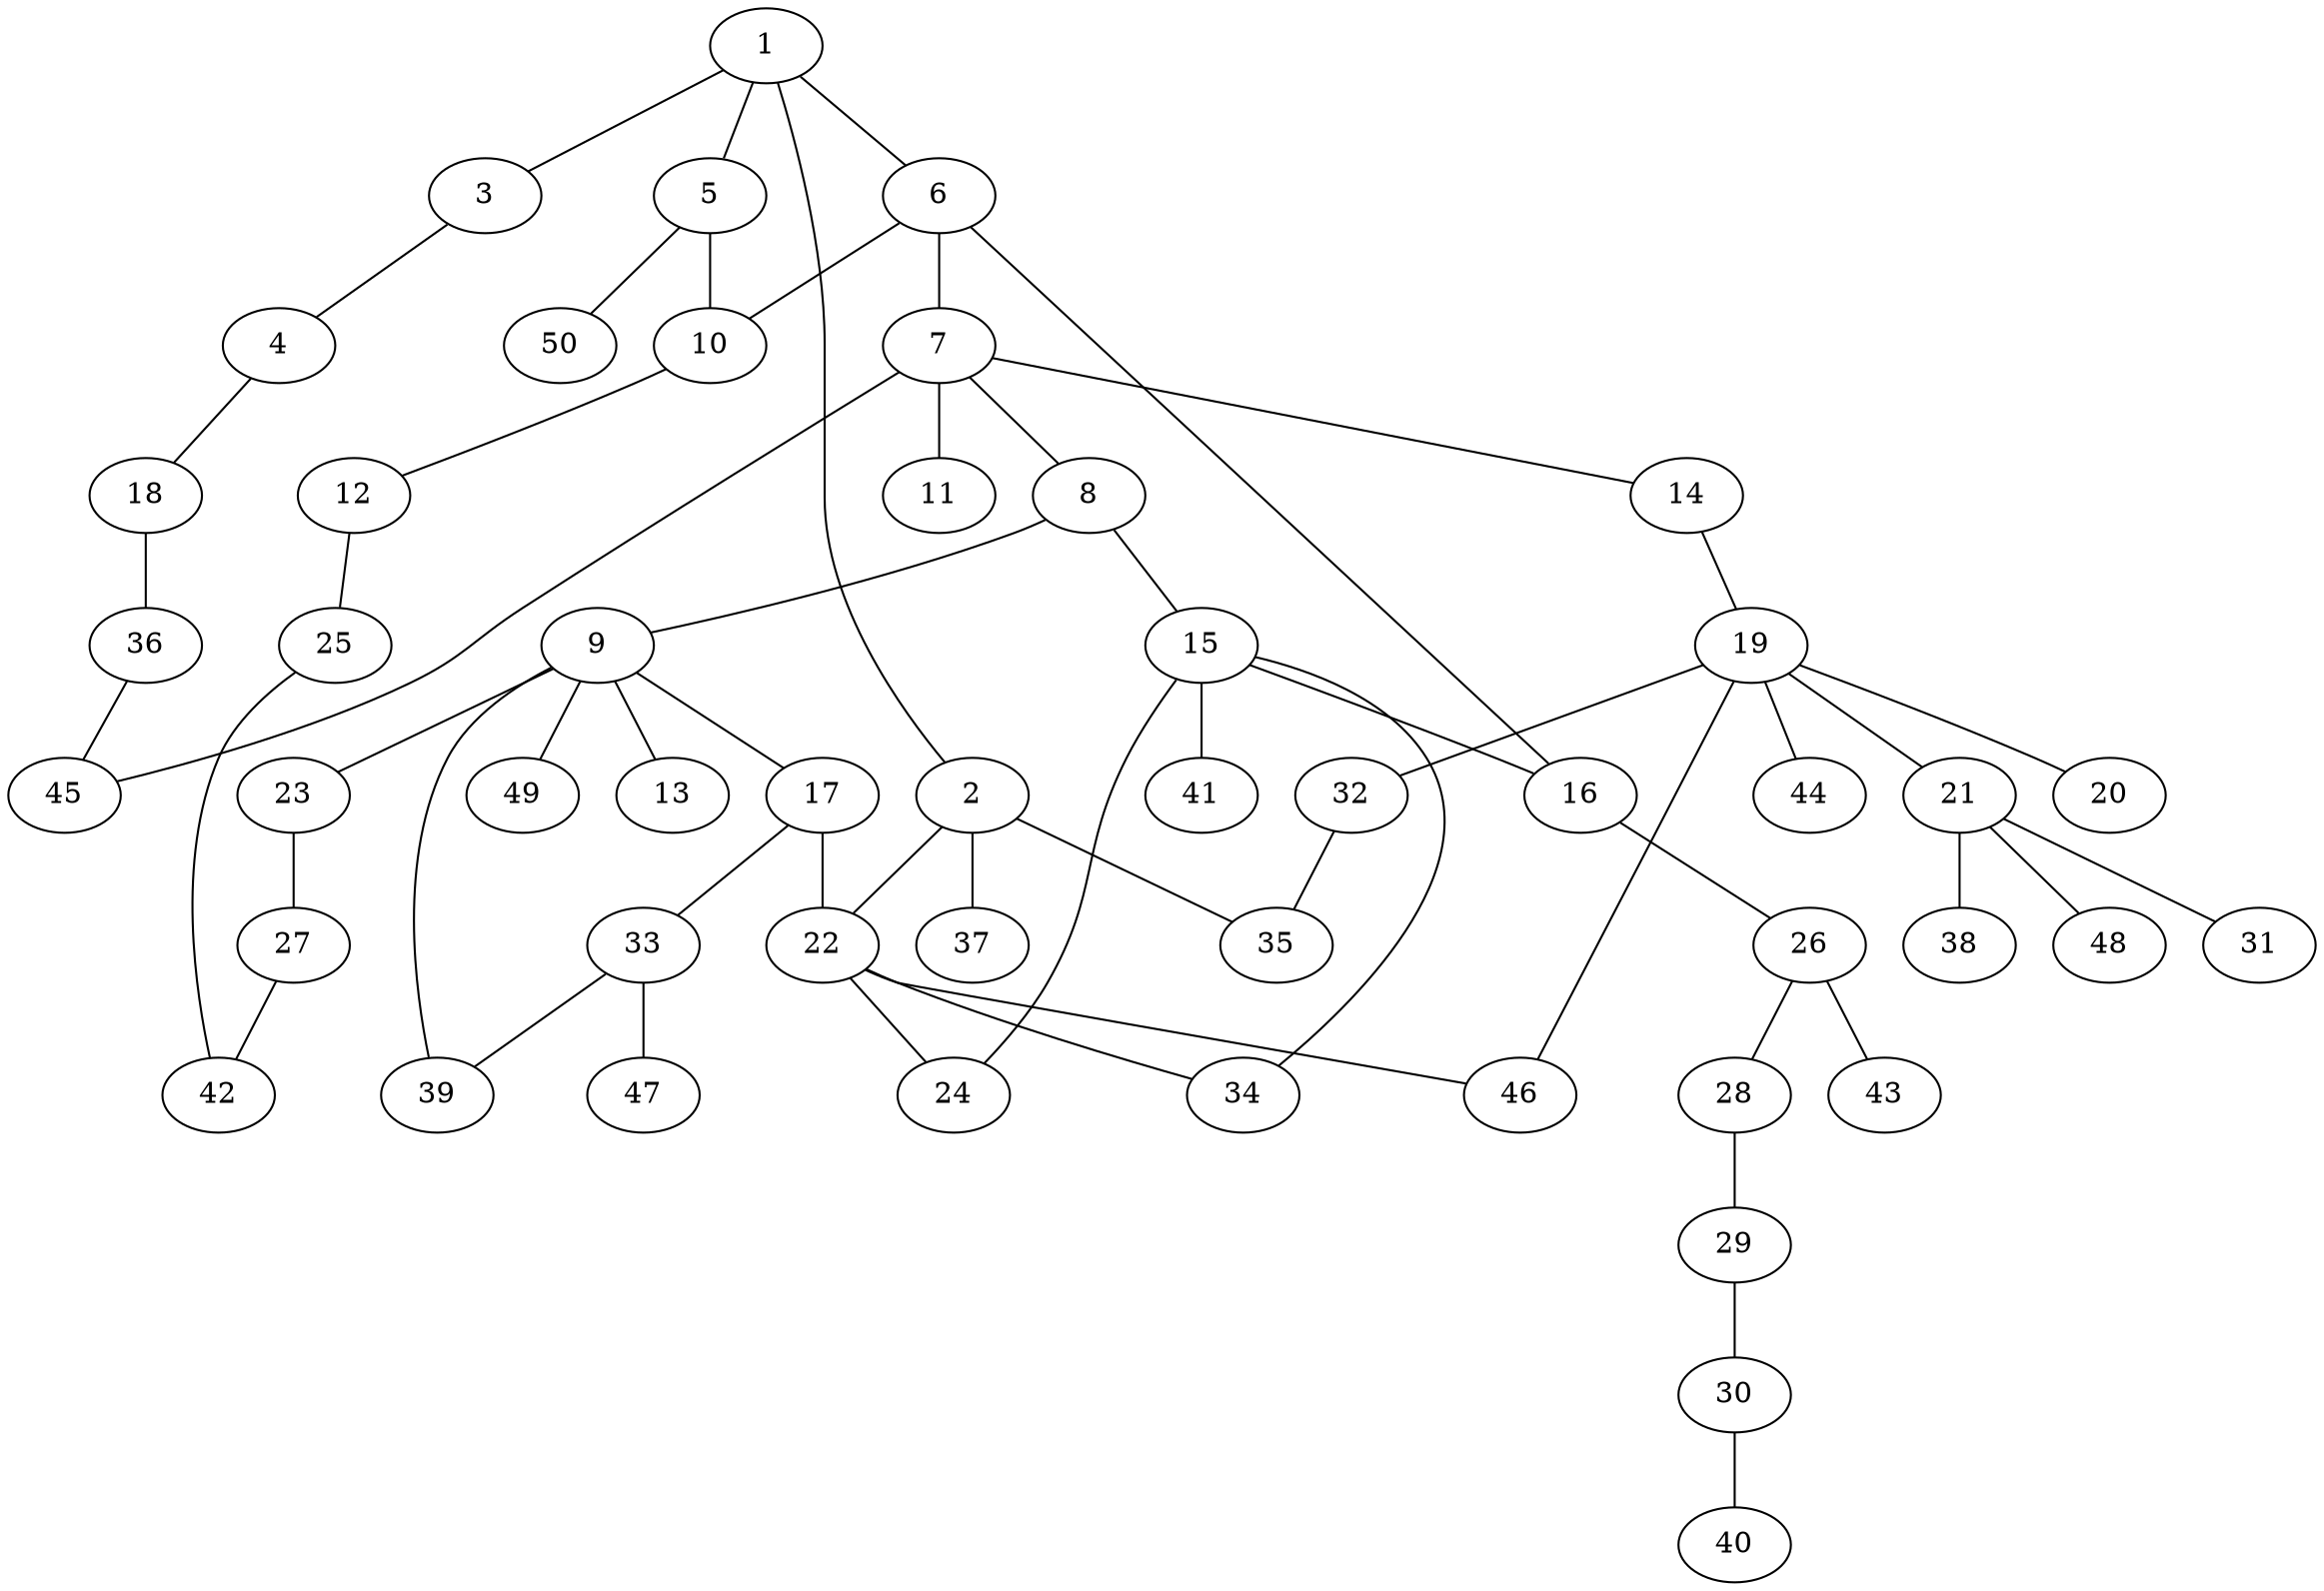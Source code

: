 graph graphname {1--2
1--3
1--5
1--6
2--22
2--35
2--37
3--4
4--18
5--10
5--50
6--7
6--10
6--16
7--8
7--11
7--14
7--45
8--9
8--15
9--13
9--17
9--23
9--39
9--49
10--12
12--25
14--19
15--16
15--24
15--34
15--41
16--26
17--22
17--33
18--36
19--20
19--21
19--32
19--44
19--46
21--31
21--38
21--48
22--24
22--34
22--46
23--27
25--42
26--28
26--43
27--42
28--29
29--30
30--40
32--35
33--39
33--47
36--45
}
